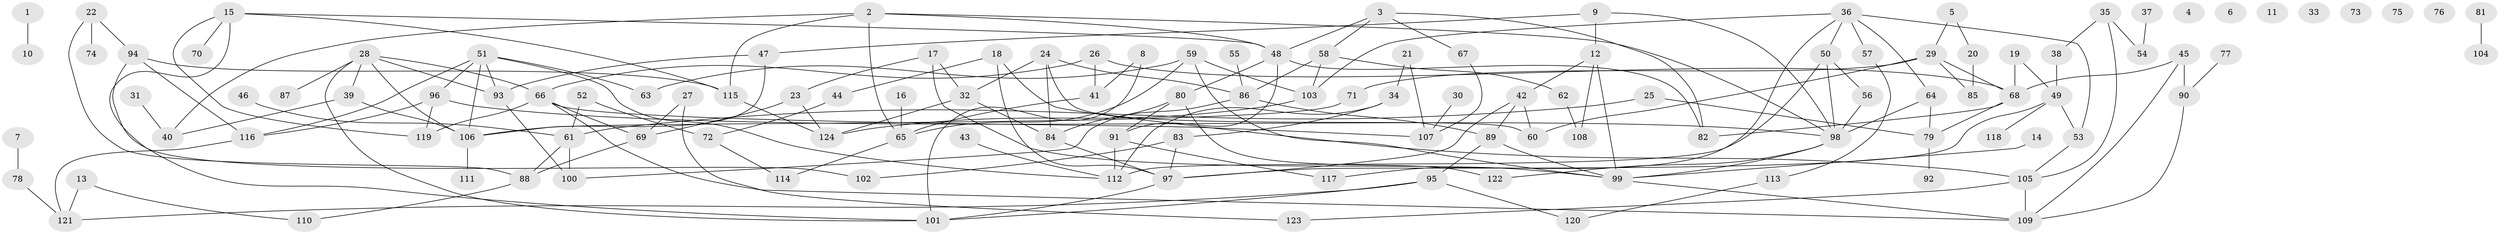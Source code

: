 // Generated by graph-tools (version 1.1) at 2025/13/03/09/25 04:13:01]
// undirected, 124 vertices, 181 edges
graph export_dot {
graph [start="1"]
  node [color=gray90,style=filled];
  1;
  2;
  3;
  4;
  5;
  6;
  7;
  8;
  9;
  10;
  11;
  12;
  13;
  14;
  15;
  16;
  17;
  18;
  19;
  20;
  21;
  22;
  23;
  24;
  25;
  26;
  27;
  28;
  29;
  30;
  31;
  32;
  33;
  34;
  35;
  36;
  37;
  38;
  39;
  40;
  41;
  42;
  43;
  44;
  45;
  46;
  47;
  48;
  49;
  50;
  51;
  52;
  53;
  54;
  55;
  56;
  57;
  58;
  59;
  60;
  61;
  62;
  63;
  64;
  65;
  66;
  67;
  68;
  69;
  70;
  71;
  72;
  73;
  74;
  75;
  76;
  77;
  78;
  79;
  80;
  81;
  82;
  83;
  84;
  85;
  86;
  87;
  88;
  89;
  90;
  91;
  92;
  93;
  94;
  95;
  96;
  97;
  98;
  99;
  100;
  101;
  102;
  103;
  104;
  105;
  106;
  107;
  108;
  109;
  110;
  111;
  112;
  113;
  114;
  115;
  116;
  117;
  118;
  119;
  120;
  121;
  122;
  123;
  124;
  1 -- 10;
  2 -- 40;
  2 -- 48;
  2 -- 65;
  2 -- 98;
  2 -- 115;
  3 -- 48;
  3 -- 58;
  3 -- 67;
  3 -- 82;
  5 -- 20;
  5 -- 29;
  7 -- 78;
  8 -- 41;
  8 -- 101;
  9 -- 12;
  9 -- 47;
  9 -- 98;
  12 -- 42;
  12 -- 99;
  12 -- 108;
  13 -- 110;
  13 -- 121;
  14 -- 99;
  15 -- 48;
  15 -- 70;
  15 -- 101;
  15 -- 115;
  15 -- 119;
  16 -- 65;
  17 -- 23;
  17 -- 32;
  17 -- 99;
  18 -- 44;
  18 -- 97;
  18 -- 105;
  19 -- 49;
  19 -- 68;
  20 -- 85;
  21 -- 34;
  21 -- 107;
  22 -- 74;
  22 -- 88;
  22 -- 94;
  23 -- 69;
  23 -- 124;
  24 -- 32;
  24 -- 60;
  24 -- 84;
  24 -- 86;
  25 -- 61;
  25 -- 79;
  26 -- 41;
  26 -- 66;
  26 -- 68;
  27 -- 69;
  27 -- 123;
  28 -- 39;
  28 -- 66;
  28 -- 87;
  28 -- 93;
  28 -- 101;
  28 -- 106;
  29 -- 60;
  29 -- 68;
  29 -- 71;
  29 -- 85;
  30 -- 107;
  31 -- 40;
  32 -- 84;
  32 -- 124;
  34 -- 83;
  34 -- 112;
  35 -- 38;
  35 -- 54;
  35 -- 105;
  36 -- 50;
  36 -- 53;
  36 -- 57;
  36 -- 64;
  36 -- 103;
  36 -- 117;
  37 -- 54;
  38 -- 49;
  39 -- 40;
  39 -- 106;
  41 -- 65;
  42 -- 60;
  42 -- 89;
  42 -- 97;
  43 -- 112;
  44 -- 72;
  45 -- 68;
  45 -- 90;
  45 -- 109;
  46 -- 61;
  47 -- 93;
  47 -- 106;
  48 -- 80;
  48 -- 82;
  48 -- 91;
  49 -- 53;
  49 -- 97;
  49 -- 118;
  50 -- 56;
  50 -- 98;
  50 -- 112;
  51 -- 63;
  51 -- 93;
  51 -- 96;
  51 -- 106;
  51 -- 112;
  51 -- 116;
  52 -- 61;
  52 -- 72;
  53 -- 105;
  55 -- 86;
  56 -- 98;
  57 -- 113;
  58 -- 62;
  58 -- 86;
  58 -- 103;
  59 -- 63;
  59 -- 65;
  59 -- 99;
  59 -- 103;
  61 -- 88;
  61 -- 100;
  62 -- 108;
  64 -- 79;
  64 -- 98;
  65 -- 114;
  66 -- 69;
  66 -- 107;
  66 -- 109;
  66 -- 119;
  67 -- 107;
  68 -- 79;
  68 -- 82;
  69 -- 88;
  71 -- 106;
  72 -- 114;
  77 -- 90;
  78 -- 121;
  79 -- 92;
  80 -- 84;
  80 -- 91;
  80 -- 122;
  81 -- 104;
  83 -- 97;
  83 -- 102;
  84 -- 97;
  86 -- 89;
  86 -- 100;
  88 -- 110;
  89 -- 95;
  89 -- 99;
  90 -- 109;
  91 -- 112;
  91 -- 117;
  93 -- 100;
  94 -- 102;
  94 -- 115;
  94 -- 116;
  95 -- 101;
  95 -- 120;
  95 -- 121;
  96 -- 98;
  96 -- 116;
  96 -- 119;
  97 -- 101;
  98 -- 99;
  98 -- 122;
  99 -- 109;
  103 -- 124;
  105 -- 109;
  105 -- 123;
  106 -- 111;
  113 -- 120;
  115 -- 124;
  116 -- 121;
}
